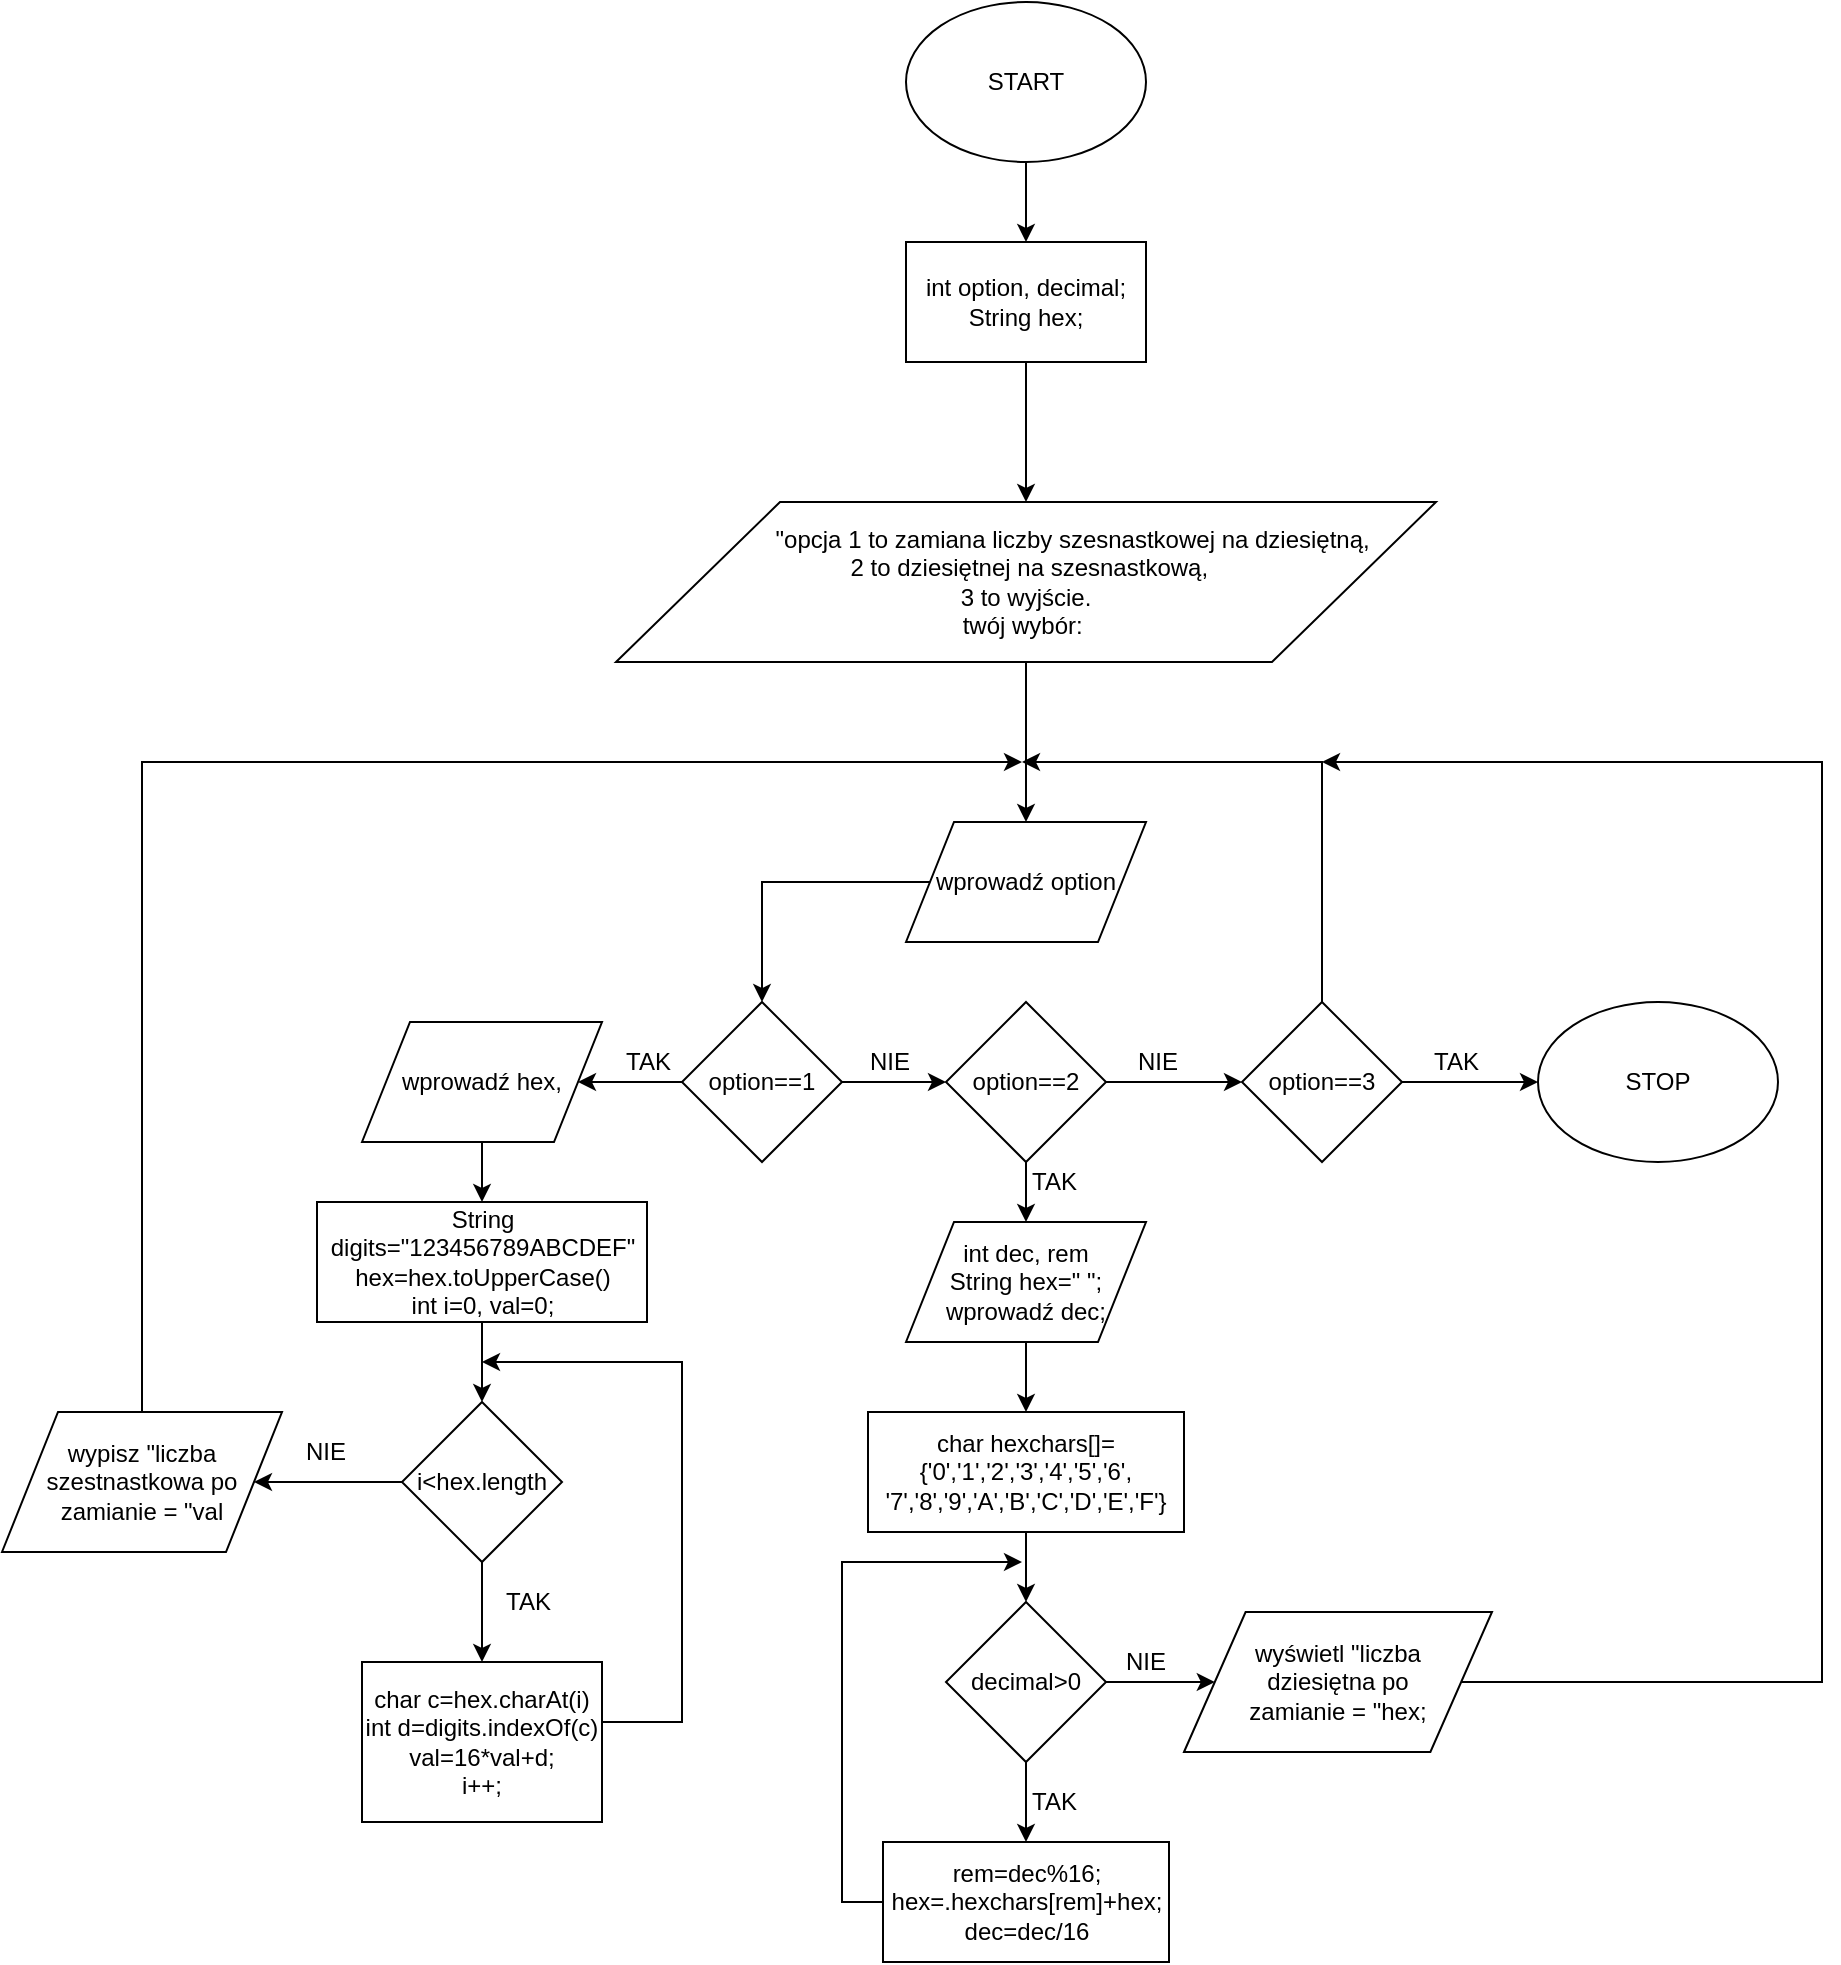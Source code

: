 <mxfile version="10.6.2" type="device"><diagram id="YLNtg-xII4EaIehFaK43" name="Page-1"><mxGraphModel dx="2077" dy="1751" grid="1" gridSize="10" guides="1" tooltips="1" connect="1" arrows="1" fold="1" page="1" pageScale="1" pageWidth="827" pageHeight="1169" math="0" shadow="0"><root><mxCell id="0"/><mxCell id="1" parent="0"/><mxCell id="E4vMJDPPhbYqEcKx7vwG-9" value="" style="edgeStyle=orthogonalEdgeStyle;rounded=0;orthogonalLoop=1;jettySize=auto;html=1;" parent="1" source="E4vMJDPPhbYqEcKx7vwG-1" target="E4vMJDPPhbYqEcKx7vwG-4" edge="1"><mxGeometry relative="1" as="geometry"/></mxCell><mxCell id="E4vMJDPPhbYqEcKx7vwG-1" value="START" style="ellipse;whiteSpace=wrap;html=1;" parent="1" vertex="1"><mxGeometry x="352" y="-140" width="120" height="80" as="geometry"/></mxCell><mxCell id="E4vMJDPPhbYqEcKx7vwG-8" style="edgeStyle=orthogonalEdgeStyle;rounded=0;orthogonalLoop=1;jettySize=auto;html=1;exitX=0;exitY=0.5;exitDx=0;exitDy=0;entryX=0.5;entryY=0;entryDx=0;entryDy=0;" parent="1" source="E4vMJDPPhbYqEcKx7vwG-2" target="E4vMJDPPhbYqEcKx7vwG-5" edge="1"><mxGeometry relative="1" as="geometry"/></mxCell><mxCell id="E4vMJDPPhbYqEcKx7vwG-2" value="wprowadź option" style="shape=parallelogram;perimeter=parallelogramPerimeter;whiteSpace=wrap;html=1;" parent="1" vertex="1"><mxGeometry x="352" y="270" width="120" height="60" as="geometry"/></mxCell><mxCell id="E4vMJDPPhbYqEcKx7vwG-53" value="" style="edgeStyle=orthogonalEdgeStyle;rounded=0;orthogonalLoop=1;jettySize=auto;html=1;" parent="1" source="E4vMJDPPhbYqEcKx7vwG-4" target="E4vMJDPPhbYqEcKx7vwG-51" edge="1"><mxGeometry relative="1" as="geometry"/></mxCell><mxCell id="E4vMJDPPhbYqEcKx7vwG-4" value="int option, decimal;&lt;br&gt;String hex;&lt;br&gt;" style="rounded=0;whiteSpace=wrap;html=1;" parent="1" vertex="1"><mxGeometry x="352" y="-20" width="120" height="60" as="geometry"/></mxCell><mxCell id="E4vMJDPPhbYqEcKx7vwG-11" value="" style="edgeStyle=orthogonalEdgeStyle;rounded=0;orthogonalLoop=1;jettySize=auto;html=1;" parent="1" source="E4vMJDPPhbYqEcKx7vwG-5" target="E4vMJDPPhbYqEcKx7vwG-6" edge="1"><mxGeometry relative="1" as="geometry"/></mxCell><mxCell id="E4vMJDPPhbYqEcKx7vwG-22" value="" style="edgeStyle=orthogonalEdgeStyle;rounded=0;orthogonalLoop=1;jettySize=auto;html=1;" parent="1" source="E4vMJDPPhbYqEcKx7vwG-5" target="E4vMJDPPhbYqEcKx7vwG-21" edge="1"><mxGeometry relative="1" as="geometry"/></mxCell><mxCell id="E4vMJDPPhbYqEcKx7vwG-5" value="option==1" style="rhombus;whiteSpace=wrap;html=1;" parent="1" vertex="1"><mxGeometry x="240" y="360" width="80" height="80" as="geometry"/></mxCell><mxCell id="E4vMJDPPhbYqEcKx7vwG-12" value="" style="edgeStyle=orthogonalEdgeStyle;rounded=0;orthogonalLoop=1;jettySize=auto;html=1;" parent="1" source="E4vMJDPPhbYqEcKx7vwG-6" target="E4vMJDPPhbYqEcKx7vwG-7" edge="1"><mxGeometry relative="1" as="geometry"/></mxCell><mxCell id="E4vMJDPPhbYqEcKx7vwG-36" value="" style="edgeStyle=orthogonalEdgeStyle;rounded=0;orthogonalLoop=1;jettySize=auto;html=1;" parent="1" source="E4vMJDPPhbYqEcKx7vwG-6" target="E4vMJDPPhbYqEcKx7vwG-35" edge="1"><mxGeometry relative="1" as="geometry"/></mxCell><mxCell id="E4vMJDPPhbYqEcKx7vwG-6" value="option==2" style="rhombus;whiteSpace=wrap;html=1;" parent="1" vertex="1"><mxGeometry x="372" y="360" width="80" height="80" as="geometry"/></mxCell><mxCell id="E4vMJDPPhbYqEcKx7vwG-16" value="" style="edgeStyle=orthogonalEdgeStyle;rounded=0;orthogonalLoop=1;jettySize=auto;html=1;" parent="1" source="E4vMJDPPhbYqEcKx7vwG-7" target="E4vMJDPPhbYqEcKx7vwG-15" edge="1"><mxGeometry relative="1" as="geometry"/></mxCell><mxCell id="E4vMJDPPhbYqEcKx7vwG-20" style="edgeStyle=orthogonalEdgeStyle;rounded=0;orthogonalLoop=1;jettySize=auto;html=1;exitX=0.5;exitY=0;exitDx=0;exitDy=0;" parent="1" source="E4vMJDPPhbYqEcKx7vwG-7" edge="1"><mxGeometry relative="1" as="geometry"><mxPoint x="410" y="240" as="targetPoint"/><Array as="points"><mxPoint x="560" y="240"/></Array></mxGeometry></mxCell><mxCell id="E4vMJDPPhbYqEcKx7vwG-7" value="option==3" style="rhombus;whiteSpace=wrap;html=1;" parent="1" vertex="1"><mxGeometry x="520" y="360" width="80" height="80" as="geometry"/></mxCell><mxCell id="E4vMJDPPhbYqEcKx7vwG-15" value="STOP" style="ellipse;whiteSpace=wrap;html=1;" parent="1" vertex="1"><mxGeometry x="668" y="360" width="120" height="80" as="geometry"/></mxCell><mxCell id="E4vMJDPPhbYqEcKx7vwG-17" value="NIE" style="text;html=1;resizable=0;points=[];autosize=1;align=left;verticalAlign=top;spacingTop=-4;" parent="1" vertex="1"><mxGeometry x="332" y="380" width="40" height="20" as="geometry"/></mxCell><mxCell id="E4vMJDPPhbYqEcKx7vwG-18" value="NIE" style="text;html=1;resizable=0;points=[];autosize=1;align=left;verticalAlign=top;spacingTop=-4;" parent="1" vertex="1"><mxGeometry x="466" y="380" width="40" height="20" as="geometry"/></mxCell><mxCell id="E4vMJDPPhbYqEcKx7vwG-19" value="TAK" style="text;html=1;resizable=0;points=[];autosize=1;align=left;verticalAlign=top;spacingTop=-4;" parent="1" vertex="1"><mxGeometry x="614" y="380" width="40" height="20" as="geometry"/></mxCell><mxCell id="E4vMJDPPhbYqEcKx7vwG-24" value="" style="edgeStyle=orthogonalEdgeStyle;rounded=0;orthogonalLoop=1;jettySize=auto;html=1;" parent="1" source="E4vMJDPPhbYqEcKx7vwG-21" target="E4vMJDPPhbYqEcKx7vwG-23" edge="1"><mxGeometry relative="1" as="geometry"/></mxCell><mxCell id="E4vMJDPPhbYqEcKx7vwG-21" value="wprowadź hex," style="shape=parallelogram;perimeter=parallelogramPerimeter;whiteSpace=wrap;html=1;" parent="1" vertex="1"><mxGeometry x="80" y="370" width="120" height="60" as="geometry"/></mxCell><mxCell id="E4vMJDPPhbYqEcKx7vwG-26" value="" style="edgeStyle=orthogonalEdgeStyle;rounded=0;orthogonalLoop=1;jettySize=auto;html=1;" parent="1" source="E4vMJDPPhbYqEcKx7vwG-23" target="E4vMJDPPhbYqEcKx7vwG-25" edge="1"><mxGeometry relative="1" as="geometry"/></mxCell><mxCell id="E4vMJDPPhbYqEcKx7vwG-23" value="String digits=&quot;123456789ABCDEF&quot;&lt;br&gt;hex=hex.toUpperCase()&lt;br&gt;int i=0, val=0;&lt;br&gt;" style="rounded=0;whiteSpace=wrap;html=1;" parent="1" vertex="1"><mxGeometry x="57.5" y="460" width="165" height="60" as="geometry"/></mxCell><mxCell id="E4vMJDPPhbYqEcKx7vwG-28" value="" style="edgeStyle=orthogonalEdgeStyle;rounded=0;orthogonalLoop=1;jettySize=auto;html=1;" parent="1" source="E4vMJDPPhbYqEcKx7vwG-25" target="E4vMJDPPhbYqEcKx7vwG-27" edge="1"><mxGeometry relative="1" as="geometry"/></mxCell><mxCell id="E4vMJDPPhbYqEcKx7vwG-32" value="" style="edgeStyle=orthogonalEdgeStyle;rounded=0;orthogonalLoop=1;jettySize=auto;html=1;" parent="1" source="E4vMJDPPhbYqEcKx7vwG-25" target="E4vMJDPPhbYqEcKx7vwG-31" edge="1"><mxGeometry relative="1" as="geometry"/></mxCell><mxCell id="E4vMJDPPhbYqEcKx7vwG-25" value="i&amp;lt;hex.length" style="rhombus;whiteSpace=wrap;html=1;" parent="1" vertex="1"><mxGeometry x="100" y="560" width="80" height="80" as="geometry"/></mxCell><mxCell id="E4vMJDPPhbYqEcKx7vwG-29" style="edgeStyle=orthogonalEdgeStyle;rounded=0;orthogonalLoop=1;jettySize=auto;html=1;" parent="1" edge="1"><mxGeometry relative="1" as="geometry"><mxPoint x="140" y="540" as="targetPoint"/><mxPoint x="80" y="720" as="sourcePoint"/><Array as="points"><mxPoint x="240" y="720"/><mxPoint x="240" y="540"/></Array></mxGeometry></mxCell><mxCell id="E4vMJDPPhbYqEcKx7vwG-27" value="char c=hex.charAt(i)&lt;br&gt;int d=digits.indexOf(c)&lt;br&gt;val=16*val+d;&lt;br&gt;i++;&lt;br&gt;" style="rounded=0;whiteSpace=wrap;html=1;" parent="1" vertex="1"><mxGeometry x="80" y="690" width="120" height="80" as="geometry"/></mxCell><mxCell id="E4vMJDPPhbYqEcKx7vwG-33" style="edgeStyle=orthogonalEdgeStyle;rounded=0;orthogonalLoop=1;jettySize=auto;html=1;exitX=0.5;exitY=0;exitDx=0;exitDy=0;" parent="1" source="E4vMJDPPhbYqEcKx7vwG-31" edge="1"><mxGeometry relative="1" as="geometry"><mxPoint x="410" y="240" as="targetPoint"/><Array as="points"><mxPoint x="-30" y="240"/></Array></mxGeometry></mxCell><mxCell id="E4vMJDPPhbYqEcKx7vwG-31" value="wypisz &quot;liczba szestnastkowa po zamianie = &quot;val" style="shape=parallelogram;perimeter=parallelogramPerimeter;whiteSpace=wrap;html=1;" parent="1" vertex="1"><mxGeometry x="-100" y="565" width="140" height="70" as="geometry"/></mxCell><mxCell id="E4vMJDPPhbYqEcKx7vwG-34" value="TAK" style="text;html=1;resizable=0;points=[];autosize=1;align=left;verticalAlign=top;spacingTop=-4;" parent="1" vertex="1"><mxGeometry x="210" y="380" width="40" height="20" as="geometry"/></mxCell><mxCell id="E4vMJDPPhbYqEcKx7vwG-40" value="" style="edgeStyle=orthogonalEdgeStyle;rounded=0;orthogonalLoop=1;jettySize=auto;html=1;" parent="1" source="E4vMJDPPhbYqEcKx7vwG-35" target="E4vMJDPPhbYqEcKx7vwG-37" edge="1"><mxGeometry relative="1" as="geometry"/></mxCell><mxCell id="E4vMJDPPhbYqEcKx7vwG-35" value="int dec, rem&lt;br&gt;String hex=&quot; &quot;;&lt;br&gt;wprowadź dec;&lt;br&gt;" style="shape=parallelogram;perimeter=parallelogramPerimeter;whiteSpace=wrap;html=1;" parent="1" vertex="1"><mxGeometry x="352" y="470" width="120" height="60" as="geometry"/></mxCell><mxCell id="E4vMJDPPhbYqEcKx7vwG-41" value="" style="edgeStyle=orthogonalEdgeStyle;rounded=0;orthogonalLoop=1;jettySize=auto;html=1;" parent="1" source="E4vMJDPPhbYqEcKx7vwG-37" target="E4vMJDPPhbYqEcKx7vwG-38" edge="1"><mxGeometry relative="1" as="geometry"/></mxCell><mxCell id="E4vMJDPPhbYqEcKx7vwG-37" value="char hexchars[]={'0','1','2','3','4','5','6',&lt;br&gt;'7','8','9','A','B','C','D','E','F'}" style="rounded=0;whiteSpace=wrap;html=1;" parent="1" vertex="1"><mxGeometry x="333" y="565" width="158" height="60" as="geometry"/></mxCell><mxCell id="E4vMJDPPhbYqEcKx7vwG-42" value="" style="edgeStyle=orthogonalEdgeStyle;rounded=0;orthogonalLoop=1;jettySize=auto;html=1;" parent="1" source="E4vMJDPPhbYqEcKx7vwG-38" target="E4vMJDPPhbYqEcKx7vwG-39" edge="1"><mxGeometry relative="1" as="geometry"/></mxCell><mxCell id="E4vMJDPPhbYqEcKx7vwG-46" value="" style="edgeStyle=orthogonalEdgeStyle;rounded=0;orthogonalLoop=1;jettySize=auto;html=1;" parent="1" source="E4vMJDPPhbYqEcKx7vwG-38" target="E4vMJDPPhbYqEcKx7vwG-45" edge="1"><mxGeometry relative="1" as="geometry"/></mxCell><mxCell id="E4vMJDPPhbYqEcKx7vwG-38" value="decimal&amp;gt;0" style="rhombus;whiteSpace=wrap;html=1;" parent="1" vertex="1"><mxGeometry x="372" y="660" width="80" height="80" as="geometry"/></mxCell><mxCell id="E4vMJDPPhbYqEcKx7vwG-47" style="edgeStyle=orthogonalEdgeStyle;rounded=0;orthogonalLoop=1;jettySize=auto;html=1;exitX=0;exitY=0.5;exitDx=0;exitDy=0;" parent="1" source="E4vMJDPPhbYqEcKx7vwG-39" edge="1"><mxGeometry relative="1" as="geometry"><mxPoint x="410.0" y="640" as="targetPoint"/><Array as="points"><mxPoint x="320" y="810"/><mxPoint x="320" y="640"/></Array></mxGeometry></mxCell><mxCell id="E4vMJDPPhbYqEcKx7vwG-39" value="rem=dec%16;&lt;br&gt;hex=.hexchars[rem]+hex;&lt;br&gt;dec=dec/16&lt;br&gt;" style="rounded=0;whiteSpace=wrap;html=1;" parent="1" vertex="1"><mxGeometry x="340.5" y="780" width="143" height="60" as="geometry"/></mxCell><mxCell id="E4vMJDPPhbYqEcKx7vwG-43" value="TAK" style="text;html=1;resizable=0;points=[];autosize=1;align=left;verticalAlign=top;spacingTop=-4;" parent="1" vertex="1"><mxGeometry x="412.5" y="440" width="40" height="20" as="geometry"/></mxCell><mxCell id="E4vMJDPPhbYqEcKx7vwG-44" value="TAK" style="text;html=1;resizable=0;points=[];autosize=1;align=left;verticalAlign=top;spacingTop=-4;" parent="1" vertex="1"><mxGeometry x="412.5" y="750" width="40" height="20" as="geometry"/></mxCell><mxCell id="E4vMJDPPhbYqEcKx7vwG-49" style="edgeStyle=orthogonalEdgeStyle;rounded=0;orthogonalLoop=1;jettySize=auto;html=1;exitX=1;exitY=0.5;exitDx=0;exitDy=0;" parent="1" source="E4vMJDPPhbYqEcKx7vwG-45" edge="1"><mxGeometry relative="1" as="geometry"><mxPoint x="560" y="240" as="targetPoint"/><Array as="points"><mxPoint x="810" y="700"/><mxPoint x="810" y="240"/></Array></mxGeometry></mxCell><mxCell id="E4vMJDPPhbYqEcKx7vwG-45" value="wyświetl &quot;liczba &lt;br&gt;dziesiętna po &lt;br&gt;zamianie = &quot;hex;" style="shape=parallelogram;perimeter=parallelogramPerimeter;whiteSpace=wrap;html=1;" parent="1" vertex="1"><mxGeometry x="491" y="665" width="154" height="70" as="geometry"/></mxCell><mxCell id="E4vMJDPPhbYqEcKx7vwG-52" value="" style="edgeStyle=orthogonalEdgeStyle;rounded=0;orthogonalLoop=1;jettySize=auto;html=1;" parent="1" source="E4vMJDPPhbYqEcKx7vwG-51" target="E4vMJDPPhbYqEcKx7vwG-2" edge="1"><mxGeometry relative="1" as="geometry"/></mxCell><mxCell id="E4vMJDPPhbYqEcKx7vwG-51" value="&amp;nbsp; &amp;nbsp; &amp;nbsp; &amp;nbsp; &amp;nbsp; &amp;nbsp; &amp;nbsp; &quot;opcja 1 to zamiana liczby szesnastkowej na dziesiętną,&lt;br&gt;&amp;nbsp;2 to dziesiętnej na szesnastkową,&lt;br&gt;3 to wyjście.&lt;br&gt;twój wybór:&amp;nbsp;&lt;br&gt;" style="shape=parallelogram;perimeter=parallelogramPerimeter;whiteSpace=wrap;html=1;" parent="1" vertex="1"><mxGeometry x="207" y="110" width="410" height="80" as="geometry"/></mxCell><mxCell id="pgu62ibxXyB0UDhxeWCT-1" value="NIE" style="text;html=1;resizable=0;points=[];autosize=1;align=left;verticalAlign=top;spacingTop=-4;" vertex="1" parent="1"><mxGeometry x="50" y="575" width="40" height="20" as="geometry"/></mxCell><mxCell id="pgu62ibxXyB0UDhxeWCT-2" value="TAK" style="text;html=1;resizable=0;points=[];autosize=1;align=left;verticalAlign=top;spacingTop=-4;" vertex="1" parent="1"><mxGeometry x="150" y="650" width="40" height="20" as="geometry"/></mxCell><mxCell id="pgu62ibxXyB0UDhxeWCT-3" value="NIE" style="text;html=1;resizable=0;points=[];autosize=1;align=left;verticalAlign=top;spacingTop=-4;" vertex="1" parent="1"><mxGeometry x="460" y="680" width="40" height="20" as="geometry"/></mxCell></root></mxGraphModel></diagram></mxfile>